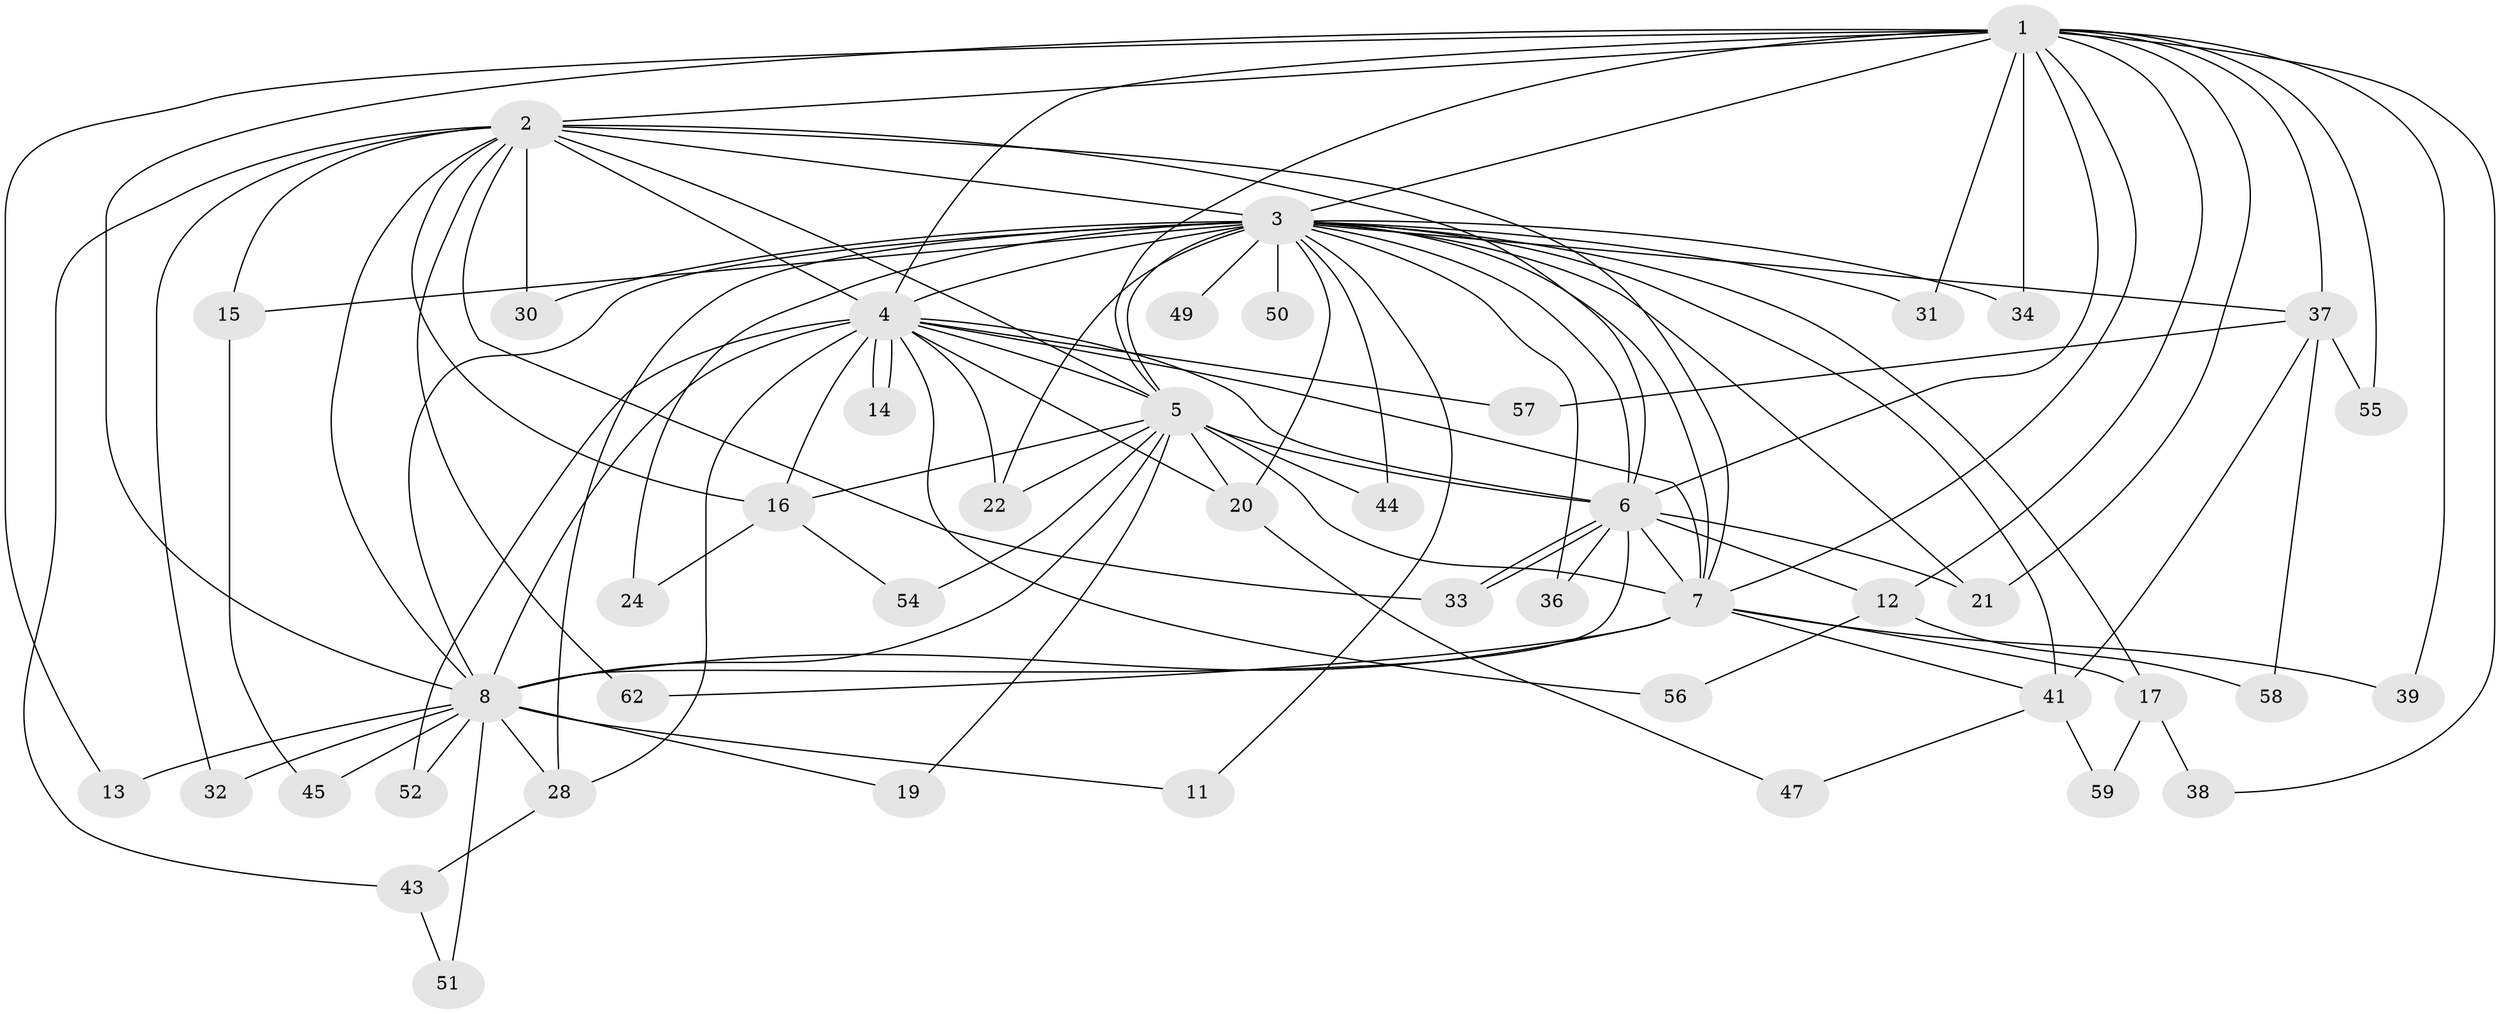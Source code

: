 // Generated by graph-tools (version 1.1) at 2025/23/03/03/25 07:23:38]
// undirected, 46 vertices, 109 edges
graph export_dot {
graph [start="1"]
  node [color=gray90,style=filled];
  1 [super="+25"];
  2 [super="+40"];
  3 [super="+9"];
  4 [super="+35"];
  5 [super="+61"];
  6 [super="+26"];
  7 [super="+27"];
  8 [super="+10"];
  11;
  12 [super="+63"];
  13;
  14;
  15;
  16 [super="+18"];
  17 [super="+23"];
  19;
  20 [super="+46"];
  21 [super="+53"];
  22 [super="+60"];
  24;
  28 [super="+29"];
  30;
  31;
  32;
  33;
  34;
  36;
  37 [super="+42"];
  38;
  39;
  41 [super="+48"];
  43;
  44;
  45;
  47;
  49;
  50;
  51;
  52;
  54;
  55;
  56;
  57;
  58;
  59;
  62;
  1 -- 2;
  1 -- 3 [weight=2];
  1 -- 4;
  1 -- 5;
  1 -- 6;
  1 -- 7;
  1 -- 8 [weight=2];
  1 -- 12 [weight=2];
  1 -- 13;
  1 -- 21;
  1 -- 31;
  1 -- 34;
  1 -- 37;
  1 -- 38;
  1 -- 39;
  1 -- 55;
  2 -- 3 [weight=2];
  2 -- 4;
  2 -- 5;
  2 -- 6 [weight=2];
  2 -- 7;
  2 -- 8 [weight=2];
  2 -- 15;
  2 -- 16;
  2 -- 30;
  2 -- 32;
  2 -- 43;
  2 -- 62;
  2 -- 33;
  3 -- 4 [weight=2];
  3 -- 5 [weight=2];
  3 -- 6 [weight=2];
  3 -- 7 [weight=2];
  3 -- 8 [weight=4];
  3 -- 15;
  3 -- 22;
  3 -- 30;
  3 -- 34;
  3 -- 37;
  3 -- 44;
  3 -- 49 [weight=2];
  3 -- 50 [weight=2];
  3 -- 11;
  3 -- 17 [weight=2];
  3 -- 21;
  3 -- 24;
  3 -- 28;
  3 -- 31;
  3 -- 36;
  3 -- 41;
  3 -- 20;
  4 -- 5;
  4 -- 6;
  4 -- 7 [weight=2];
  4 -- 8 [weight=2];
  4 -- 14;
  4 -- 14;
  4 -- 20;
  4 -- 22;
  4 -- 52;
  4 -- 56;
  4 -- 57;
  4 -- 16;
  4 -- 28;
  5 -- 6;
  5 -- 7;
  5 -- 8 [weight=3];
  5 -- 16;
  5 -- 19;
  5 -- 20;
  5 -- 44;
  5 -- 54;
  5 -- 22;
  6 -- 7 [weight=2];
  6 -- 8 [weight=2];
  6 -- 12;
  6 -- 33;
  6 -- 33;
  6 -- 36;
  6 -- 21;
  7 -- 8 [weight=2];
  7 -- 17;
  7 -- 39;
  7 -- 41;
  7 -- 62;
  8 -- 11;
  8 -- 45;
  8 -- 32;
  8 -- 13;
  8 -- 51;
  8 -- 19;
  8 -- 52;
  8 -- 28;
  12 -- 56;
  12 -- 58;
  15 -- 45;
  16 -- 24;
  16 -- 54;
  17 -- 38;
  17 -- 59;
  20 -- 47;
  28 -- 43;
  37 -- 57;
  37 -- 41 [weight=2];
  37 -- 58;
  37 -- 55;
  41 -- 47;
  41 -- 59;
  43 -- 51;
}
